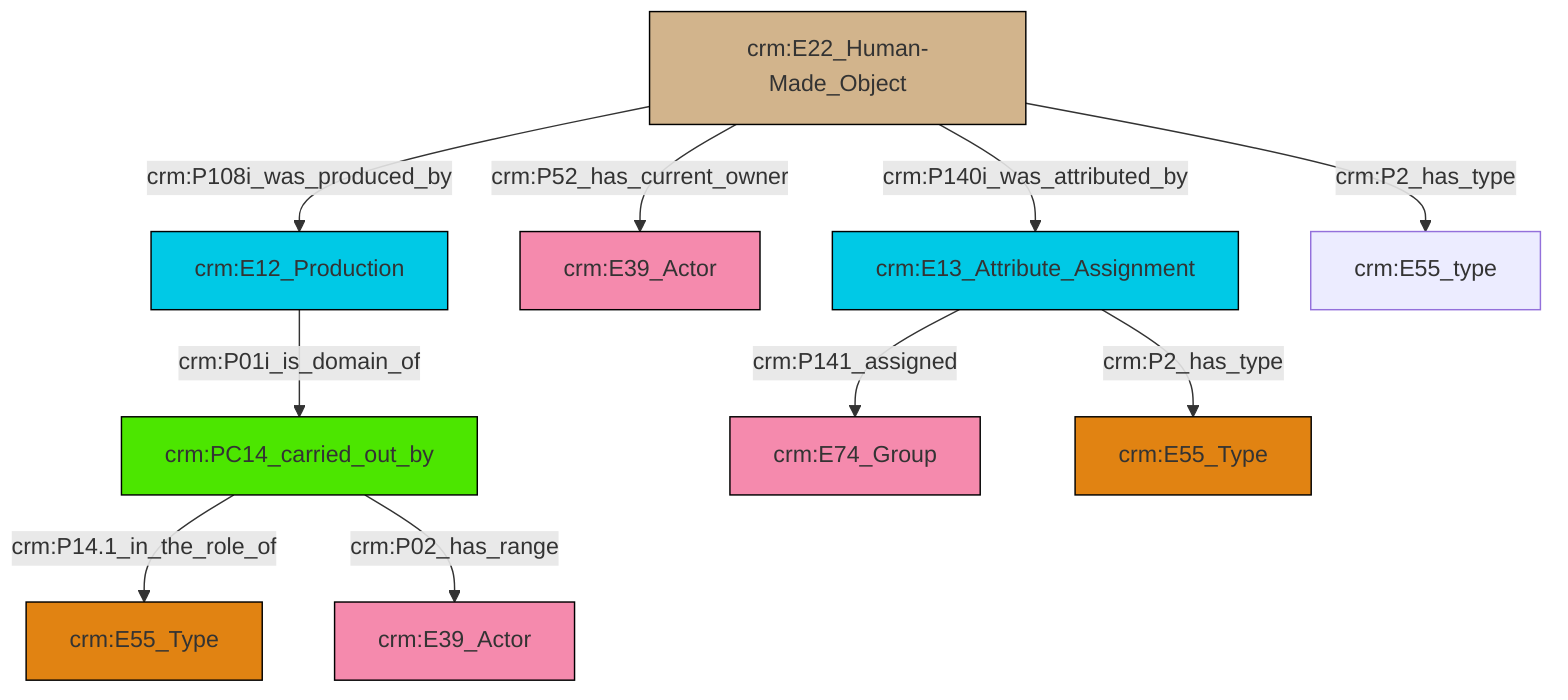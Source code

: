 graph TD
classDef Literal fill:#f2f2f2,stroke:#000000;
classDef CRM_Entity fill:#FFFFFF,stroke:#000000;
classDef Temporal_Entity fill:#00C9E6, stroke:#000000;
classDef Type fill:#E18312, stroke:#000000;
classDef Time-Span fill:#2C9C91, stroke:#000000;
classDef Appellation fill:#FFEB7F, stroke:#000000;
classDef Place fill:#008836, stroke:#000000;
classDef Persistent_Item fill:#B266B2, stroke:#000000;
classDef Conceptual_Object fill:#FFD700, stroke:#000000;
classDef Physical_Thing fill:#D2B48C, stroke:#000000;
classDef Actor fill:#f58aad, stroke:#000000;
classDef PC_Classes fill:#4ce600, stroke:#000000;
classDef Multi fill:#cccccc,stroke:#000000;

10["crm:E22_Human-Made_Object"]:::Physical_Thing -->|crm:P52_has_current_owner| 4["crm:E39_Actor"]:::Actor
8["crm:E13_Attribute_Assignment"]:::Temporal_Entity -->|crm:P2_has_type| 11["crm:E55_Type"]:::Type
10["crm:E22_Human-Made_Object"]:::Physical_Thing -->|crm:P2_has_type| 15["crm:E55_type"]:::Default
10["crm:E22_Human-Made_Object"]:::Physical_Thing -->|crm:P140i_was_attributed_by| 8["crm:E13_Attribute_Assignment"]:::Temporal_Entity
0["crm:PC14_carried_out_by"]:::PC_Classes -->|crm:P14.1_in_the_role_of| 13["crm:E55_Type"]:::Type
10["crm:E22_Human-Made_Object"]:::Physical_Thing -->|crm:P108i_was_produced_by| 2["crm:E12_Production"]:::Temporal_Entity
2["crm:E12_Production"]:::Temporal_Entity -->|crm:P01i_is_domain_of| 0["crm:PC14_carried_out_by"]:::PC_Classes
0["crm:PC14_carried_out_by"]:::PC_Classes -->|crm:P02_has_range| 16["crm:E39_Actor"]:::Actor
8["crm:E13_Attribute_Assignment"]:::Temporal_Entity -->|crm:P141_assigned| 6["crm:E74_Group"]:::Actor